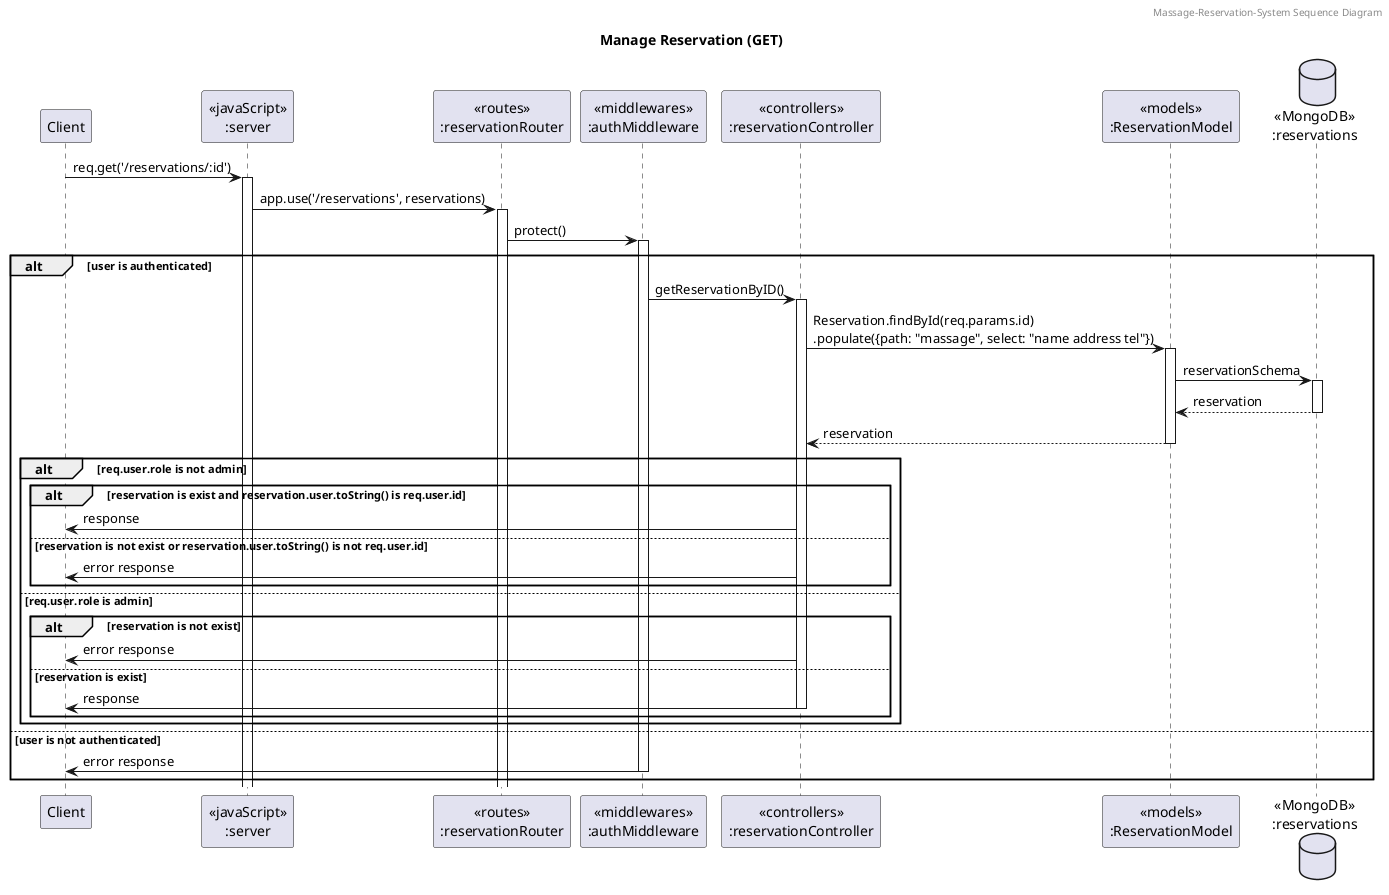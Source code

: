 @startuml Manage Reservation (GET)

header Massage-Reservation-System Sequence Diagram
title "Manage Reservation (GET)"

participant "Client" as client
participant "<<javaScript>>\n:server" as server
participant "<<routes>>\n:reservationRouter" as reservationRouter
participant "<<middlewares>>\n:authMiddleware" as authMiddleware
participant "<<controllers>>\n:reservationController" as reservationController
participant "<<models>>\n:ReservationModel" as reservationModel
database "<<MongoDB>>\n:reservations" as reservationDatabase

client -> server ++: req.get('/reservations/:id')
server -> reservationRouter ++: app.use('/reservations', reservations)
reservationRouter -> authMiddleware ++: protect()
alt user is authenticated
    authMiddleware -> reservationController ++: getReservationByID()
    reservationController -> reservationModel ++: Reservation.findById(req.params.id)\n.populate({path: "massage", select: "name address tel"})
    reservationModel -> reservationDatabase ++: reservationSchema
    reservationDatabase --> reservationModel --: reservation
    reservationController <-- reservationModel --: reservation
    alt req.user.role is not admin
        alt reservation is exist and reservation.user.toString() is req.user.id
            reservationController -> client : response
        else reservation is not exist or reservation.user.toString() is not req.user.id
            reservationController -> client : error response
        end
    else req.user.role is admin
        alt reservation is not exist
            reservationController -> client : error response
        else reservation is exist
            reservationController -> client --: response
        end
    end
else user is not authenticated
    authMiddleware -> client --: error response
end

@enduml